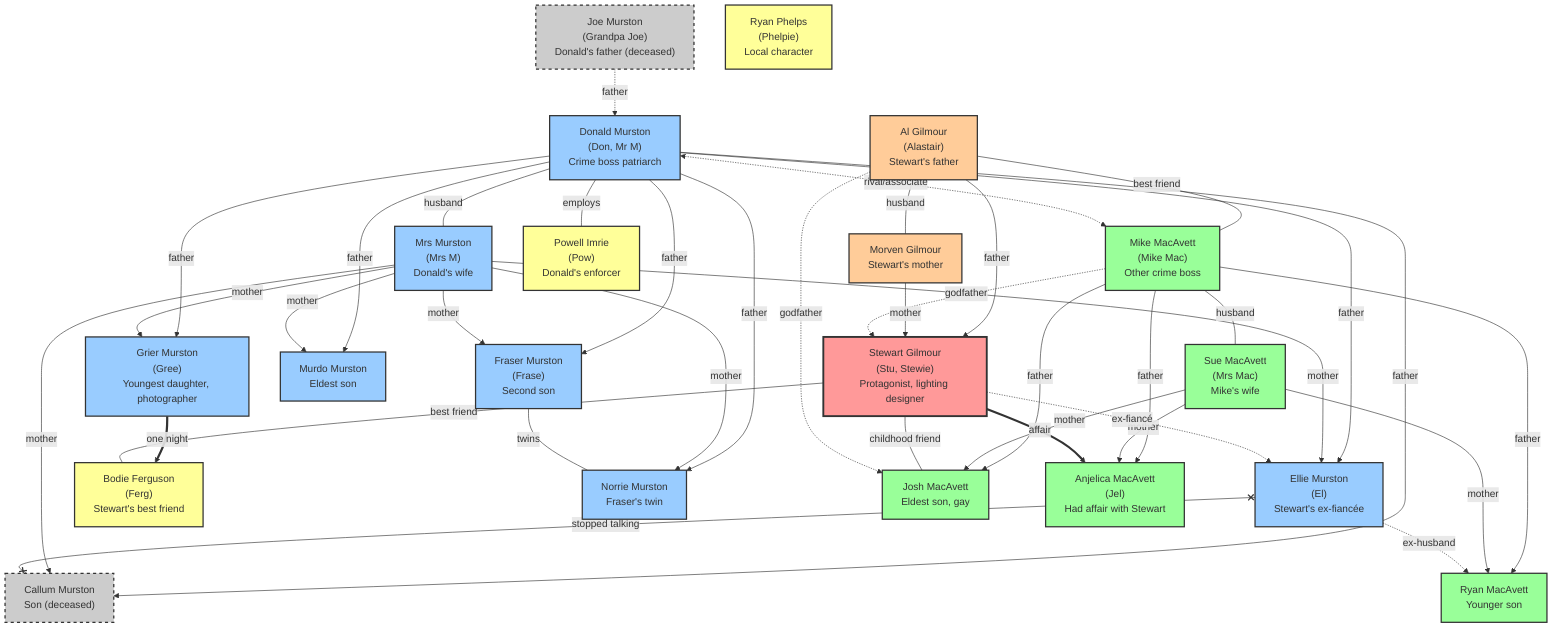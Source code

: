graph TB
    %% Main Characters
    Stewart["Stewart Gilmour<br/>(Stu, Stewie)<br/>Protagonist, lighting designer"]
    Ellie["Ellie Murston<br/>(El)<br/>Stewart's ex-fiancée"]
    Ferg["Bodie Ferguson<br/>(Ferg)<br/>Stewart's best friend"]
    
    %% Murston Family
    Donald["Donald Murston<br/>(Don, Mr M)<br/>Crime boss patriarch"]
    Joe["Joe Murston<br/>(Grandpa Joe)<br/>Donald's father (deceased)"]
    MrsM["Mrs Murston<br/>(Mrs M)<br/>Donald's wife"]
    Grier["Grier Murston<br/>(Gree)<br/>Youngest daughter, photographer"]
    Murdo["Murdo Murston<br/>Eldest son"]
    Fraser["Fraser Murston<br/>(Frase)<br/>Second son"]
    Norrie["Norrie Murston<br/>Fraser's twin"]
    Callum["Callum Murston<br/>Son (deceased)"]
    
    %% MacAvett Family
    MikeMac["Mike MacAvett<br/>(Mike Mac)<br/>Other crime boss"]
    Sue["Sue MacAvett<br/>(Mrs Mac)<br/>Mike's wife"]
    Josh["Josh MacAvett<br/>Eldest son, gay"]
    Jel["Anjelica MacAvett<br/>(Jel)<br/>Had affair with Stewart"]
    Ryan["Ryan MacAvett<br/>Younger son"]
    
    %% Gilmour Family
    Al["Al Gilmour<br/>(Alastair)<br/>Stewart's father"]
    Morven["Morven Gilmour<br/>Stewart's mother"]
    
    %% Others
    Powell["Powell Imrie<br/>(Pow)<br/>Donald's enforcer"]
    Phelpie["Ryan Phelps<br/>(Phelpie)<br/>Local character"]
    
    %% Family Relationships - Murston
    Joe -.->|father| Donald
    Donald ---|husband| MrsM
    Donald -->|father| Ellie
    Donald -->|father| Grier
    Donald -->|father| Murdo
    Donald -->|father| Fraser
    Donald -->|father| Norrie
    Donald -->|father| Callum
    MrsM -->|mother| Ellie
    MrsM -->|mother| Grier
    MrsM -->|mother| Murdo
    MrsM -->|mother| Fraser
    MrsM -->|mother| Norrie
    MrsM -->|mother| Callum
    
    %% Family Relationships - MacAvett
    MikeMac ---|husband| Sue
    MikeMac -->|father| Josh
    MikeMac -->|father| Jel
    MikeMac -->|father| Ryan
    Sue -->|mother| Josh
    Sue -->|mother| Jel
    Sue -->|mother| Ryan
    
    %% Family Relationships - Gilmour
    Al ---|husband| Morven
    Al -->|father| Stewart
    Morven -->|mother| Stewart
    
    %% Romantic/Sexual Relationships
    Stewart -.->|ex-fiancé| Ellie
    Stewart ==>|affair| Jel
    Ellie -.->|ex-husband| Ryan
    Grier ==>|one night| Ferg
    
    %% Friendships
    Stewart ---|best friend| Ferg
    Stewart ---|childhood friend| Josh
    Al ---|best friend| MikeMac
    
    %% Business/Crime Relationships
    Donald ---|employs| Powell
    Donald <-.->|rival/associate| MikeMac
    
    %% Godparent Relationships
    Al -.->|godfather| Josh
    MikeMac -.->|godfather| Stewart
    
    %% Sibling tensions
    Ellie x--x|stopped talking| Callum
    Fraser ---|twins| Norrie
    
    %% Styling
    classDef protagonist fill:#ff9999,stroke:#333,stroke-width:3px
    classDef murston fill:#99ccff,stroke:#333,stroke-width:2px
    classDef macavett fill:#99ff99,stroke:#333,stroke-width:2px
    classDef gilmour fill:#ffcc99,stroke:#333,stroke-width:2px
    classDef deceased fill:#cccccc,stroke:#333,stroke-width:2px,stroke-dasharray: 5 5
    classDef other fill:#ffff99,stroke:#333,stroke-width:2px
    
    class Stewart protagonist
    class Donald,MrsM,Ellie,Grier,Murdo,Fraser,Norrie murston
    class MikeMac,Sue,Josh,Jel,Ryan macavett
    class Al,Morven gilmour
    class Joe,Callum deceased
    class Powell,Ferg,Phelpie other